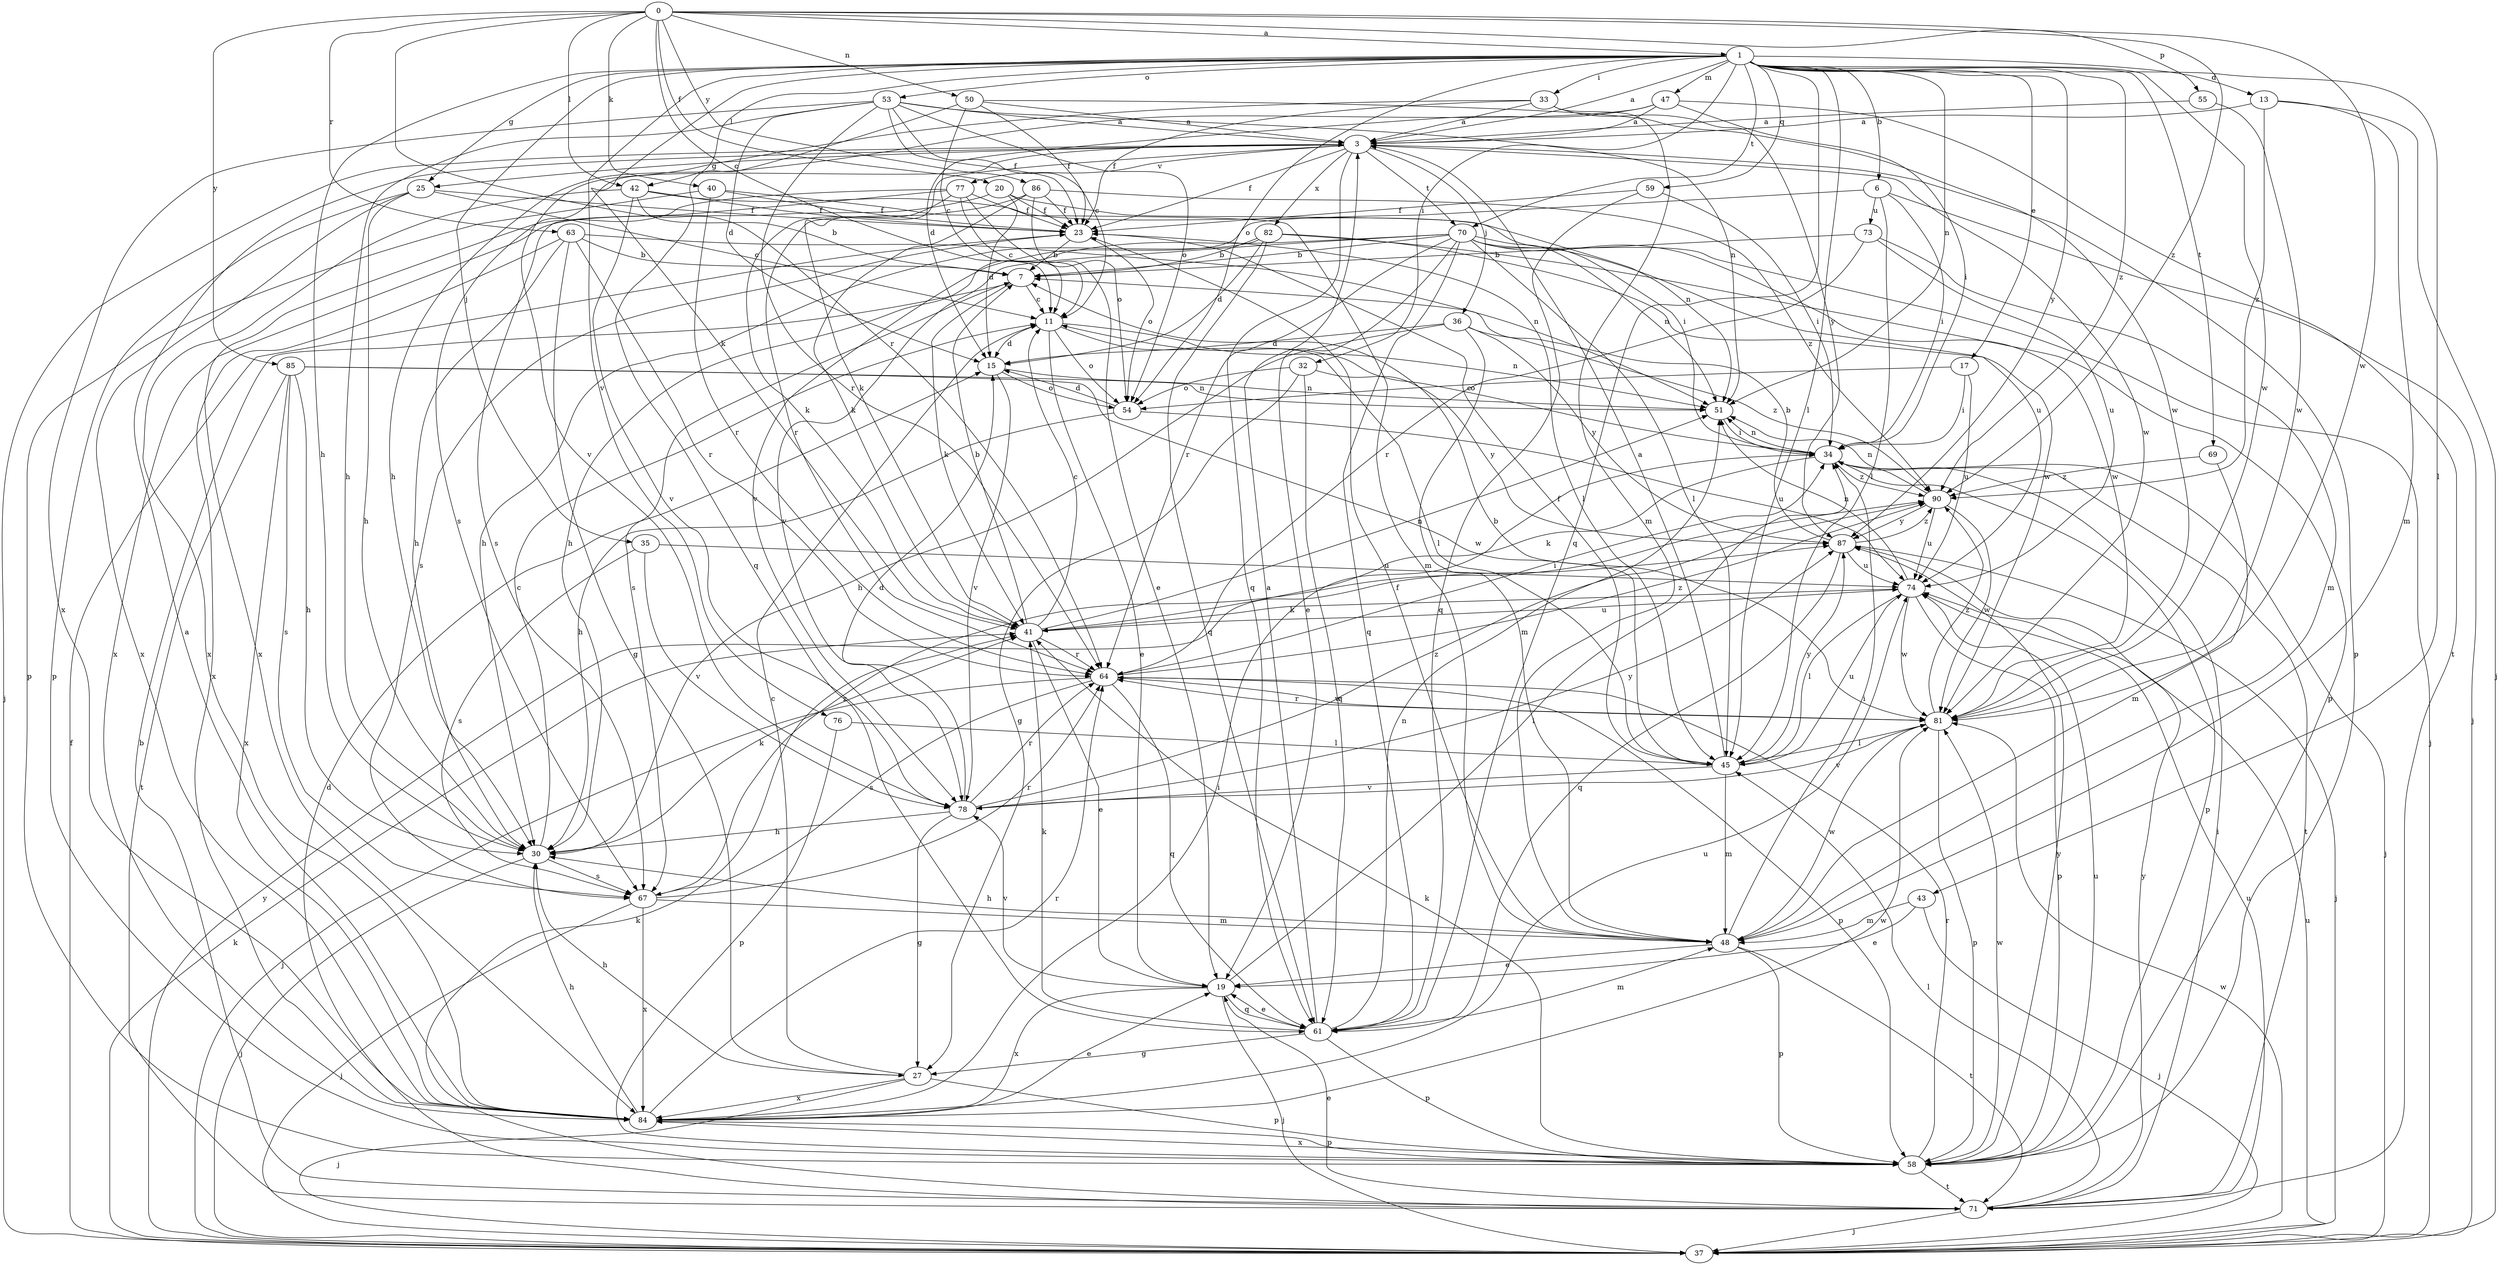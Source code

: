 strict digraph  {
0;
1;
3;
6;
7;
11;
13;
15;
17;
19;
20;
23;
25;
27;
30;
32;
33;
34;
35;
36;
37;
40;
41;
42;
43;
45;
47;
48;
50;
51;
53;
54;
55;
58;
59;
61;
63;
64;
67;
69;
70;
71;
73;
74;
76;
77;
78;
81;
82;
84;
85;
86;
87;
90;
0 -> 1  [label=a];
0 -> 11  [label=c];
0 -> 20  [label=f];
0 -> 40  [label=k];
0 -> 42  [label=l];
0 -> 50  [label=n];
0 -> 55  [label=p];
0 -> 63  [label=r];
0 -> 64  [label=r];
0 -> 81  [label=w];
0 -> 85  [label=y];
0 -> 86  [label=y];
0 -> 90  [label=z];
1 -> 3  [label=a];
1 -> 6  [label=b];
1 -> 13  [label=d];
1 -> 17  [label=e];
1 -> 25  [label=g];
1 -> 30  [label=h];
1 -> 32  [label=i];
1 -> 33  [label=i];
1 -> 35  [label=j];
1 -> 41  [label=k];
1 -> 42  [label=l];
1 -> 43  [label=l];
1 -> 45  [label=l];
1 -> 47  [label=m];
1 -> 51  [label=n];
1 -> 53  [label=o];
1 -> 54  [label=o];
1 -> 59  [label=q];
1 -> 61  [label=q];
1 -> 69  [label=t];
1 -> 70  [label=t];
1 -> 76  [label=v];
1 -> 81  [label=w];
1 -> 87  [label=y];
1 -> 90  [label=z];
3 -> 23  [label=f];
3 -> 25  [label=g];
3 -> 36  [label=j];
3 -> 37  [label=j];
3 -> 41  [label=k];
3 -> 58  [label=p];
3 -> 61  [label=q];
3 -> 67  [label=s];
3 -> 70  [label=t];
3 -> 77  [label=v];
3 -> 81  [label=w];
3 -> 82  [label=x];
6 -> 34  [label=i];
6 -> 37  [label=j];
6 -> 45  [label=l];
6 -> 73  [label=u];
6 -> 78  [label=v];
7 -> 11  [label=c];
7 -> 41  [label=k];
7 -> 67  [label=s];
11 -> 15  [label=d];
11 -> 19  [label=e];
11 -> 45  [label=l];
11 -> 51  [label=n];
11 -> 54  [label=o];
13 -> 3  [label=a];
13 -> 37  [label=j];
13 -> 48  [label=m];
13 -> 90  [label=z];
15 -> 51  [label=n];
15 -> 54  [label=o];
15 -> 78  [label=v];
17 -> 34  [label=i];
17 -> 54  [label=o];
17 -> 74  [label=u];
19 -> 34  [label=i];
19 -> 37  [label=j];
19 -> 61  [label=q];
19 -> 78  [label=v];
19 -> 84  [label=x];
20 -> 15  [label=d];
20 -> 23  [label=f];
20 -> 34  [label=i];
20 -> 84  [label=x];
23 -> 7  [label=b];
23 -> 45  [label=l];
23 -> 54  [label=o];
23 -> 67  [label=s];
25 -> 11  [label=c];
25 -> 23  [label=f];
25 -> 30  [label=h];
25 -> 58  [label=p];
25 -> 84  [label=x];
27 -> 11  [label=c];
27 -> 30  [label=h];
27 -> 37  [label=j];
27 -> 58  [label=p];
27 -> 84  [label=x];
30 -> 11  [label=c];
30 -> 37  [label=j];
30 -> 41  [label=k];
30 -> 67  [label=s];
32 -> 27  [label=g];
32 -> 54  [label=o];
32 -> 61  [label=q];
32 -> 87  [label=y];
33 -> 3  [label=a];
33 -> 23  [label=f];
33 -> 48  [label=m];
33 -> 78  [label=v];
33 -> 87  [label=y];
34 -> 11  [label=c];
34 -> 37  [label=j];
34 -> 41  [label=k];
34 -> 51  [label=n];
34 -> 58  [label=p];
34 -> 71  [label=t];
34 -> 90  [label=z];
35 -> 67  [label=s];
35 -> 74  [label=u];
35 -> 78  [label=v];
36 -> 15  [label=d];
36 -> 30  [label=h];
36 -> 48  [label=m];
36 -> 87  [label=y];
36 -> 90  [label=z];
37 -> 23  [label=f];
37 -> 41  [label=k];
37 -> 74  [label=u];
37 -> 81  [label=w];
37 -> 87  [label=y];
40 -> 23  [label=f];
40 -> 48  [label=m];
40 -> 58  [label=p];
40 -> 64  [label=r];
41 -> 7  [label=b];
41 -> 11  [label=c];
41 -> 19  [label=e];
41 -> 51  [label=n];
41 -> 64  [label=r];
41 -> 74  [label=u];
42 -> 7  [label=b];
42 -> 23  [label=f];
42 -> 51  [label=n];
42 -> 78  [label=v];
42 -> 84  [label=x];
43 -> 19  [label=e];
43 -> 37  [label=j];
43 -> 48  [label=m];
45 -> 3  [label=a];
45 -> 7  [label=b];
45 -> 23  [label=f];
45 -> 48  [label=m];
45 -> 74  [label=u];
45 -> 78  [label=v];
45 -> 87  [label=y];
47 -> 3  [label=a];
47 -> 15  [label=d];
47 -> 30  [label=h];
47 -> 34  [label=i];
47 -> 71  [label=t];
48 -> 19  [label=e];
48 -> 23  [label=f];
48 -> 30  [label=h];
48 -> 34  [label=i];
48 -> 58  [label=p];
48 -> 71  [label=t];
48 -> 81  [label=w];
50 -> 3  [label=a];
50 -> 11  [label=c];
50 -> 23  [label=f];
50 -> 61  [label=q];
50 -> 81  [label=w];
51 -> 34  [label=i];
53 -> 3  [label=a];
53 -> 11  [label=c];
53 -> 15  [label=d];
53 -> 23  [label=f];
53 -> 30  [label=h];
53 -> 51  [label=n];
53 -> 54  [label=o];
53 -> 64  [label=r];
53 -> 84  [label=x];
54 -> 15  [label=d];
54 -> 30  [label=h];
54 -> 74  [label=u];
55 -> 3  [label=a];
55 -> 81  [label=w];
58 -> 41  [label=k];
58 -> 64  [label=r];
58 -> 71  [label=t];
58 -> 74  [label=u];
58 -> 81  [label=w];
58 -> 84  [label=x];
58 -> 87  [label=y];
59 -> 23  [label=f];
59 -> 34  [label=i];
59 -> 61  [label=q];
61 -> 3  [label=a];
61 -> 19  [label=e];
61 -> 27  [label=g];
61 -> 41  [label=k];
61 -> 48  [label=m];
61 -> 51  [label=n];
61 -> 58  [label=p];
63 -> 7  [label=b];
63 -> 27  [label=g];
63 -> 30  [label=h];
63 -> 51  [label=n];
63 -> 64  [label=r];
63 -> 84  [label=x];
64 -> 34  [label=i];
64 -> 37  [label=j];
64 -> 58  [label=p];
64 -> 61  [label=q];
64 -> 67  [label=s];
64 -> 81  [label=w];
64 -> 90  [label=z];
67 -> 37  [label=j];
67 -> 48  [label=m];
67 -> 64  [label=r];
67 -> 84  [label=x];
67 -> 90  [label=z];
69 -> 48  [label=m];
69 -> 90  [label=z];
70 -> 7  [label=b];
70 -> 19  [label=e];
70 -> 30  [label=h];
70 -> 37  [label=j];
70 -> 45  [label=l];
70 -> 51  [label=n];
70 -> 61  [label=q];
70 -> 64  [label=r];
70 -> 74  [label=u];
70 -> 78  [label=v];
70 -> 81  [label=w];
71 -> 7  [label=b];
71 -> 15  [label=d];
71 -> 19  [label=e];
71 -> 34  [label=i];
71 -> 37  [label=j];
71 -> 41  [label=k];
71 -> 45  [label=l];
71 -> 74  [label=u];
71 -> 87  [label=y];
73 -> 7  [label=b];
73 -> 48  [label=m];
73 -> 64  [label=r];
73 -> 74  [label=u];
74 -> 41  [label=k];
74 -> 45  [label=l];
74 -> 51  [label=n];
74 -> 58  [label=p];
74 -> 81  [label=w];
76 -> 45  [label=l];
76 -> 58  [label=p];
77 -> 11  [label=c];
77 -> 19  [label=e];
77 -> 23  [label=f];
77 -> 41  [label=k];
77 -> 67  [label=s];
77 -> 84  [label=x];
78 -> 15  [label=d];
78 -> 27  [label=g];
78 -> 30  [label=h];
78 -> 64  [label=r];
78 -> 87  [label=y];
78 -> 90  [label=z];
81 -> 45  [label=l];
81 -> 58  [label=p];
81 -> 64  [label=r];
81 -> 78  [label=v];
81 -> 90  [label=z];
82 -> 7  [label=b];
82 -> 15  [label=d];
82 -> 30  [label=h];
82 -> 58  [label=p];
82 -> 61  [label=q];
82 -> 81  [label=w];
84 -> 3  [label=a];
84 -> 19  [label=e];
84 -> 30  [label=h];
84 -> 34  [label=i];
84 -> 58  [label=p];
84 -> 64  [label=r];
84 -> 74  [label=u];
84 -> 81  [label=w];
85 -> 30  [label=h];
85 -> 51  [label=n];
85 -> 67  [label=s];
85 -> 71  [label=t];
85 -> 81  [label=w];
85 -> 84  [label=x];
86 -> 23  [label=f];
86 -> 41  [label=k];
86 -> 54  [label=o];
86 -> 64  [label=r];
86 -> 90  [label=z];
87 -> 7  [label=b];
87 -> 37  [label=j];
87 -> 61  [label=q];
87 -> 74  [label=u];
87 -> 90  [label=z];
90 -> 51  [label=n];
90 -> 74  [label=u];
90 -> 81  [label=w];
90 -> 87  [label=y];
}
